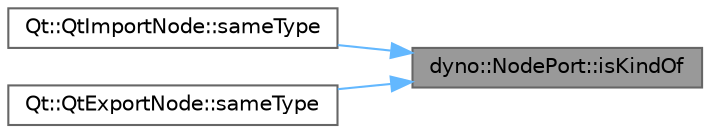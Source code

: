 digraph "dyno::NodePort::isKindOf"
{
 // LATEX_PDF_SIZE
  bgcolor="transparent";
  edge [fontname=Helvetica,fontsize=10,labelfontname=Helvetica,labelfontsize=10];
  node [fontname=Helvetica,fontsize=10,shape=box,height=0.2,width=0.4];
  rankdir="RL";
  Node1 [id="Node000001",label="dyno::NodePort::isKindOf",height=0.2,width=0.4,color="gray40", fillcolor="grey60", style="filled", fontcolor="black",tooltip=" "];
  Node1 -> Node2 [id="edge1_Node000001_Node000002",dir="back",color="steelblue1",style="solid",tooltip=" "];
  Node2 [id="Node000002",label="Qt::QtImportNode::sameType",height=0.2,width=0.4,color="grey40", fillcolor="white", style="filled",URL="$class_qt_1_1_qt_import_node.html#a45fc6d2333b49cbb912fc0f818a637a9",tooltip=" "];
  Node1 -> Node3 [id="edge2_Node000001_Node000003",dir="back",color="steelblue1",style="solid",tooltip=" "];
  Node3 [id="Node000003",label="Qt::QtExportNode::sameType",height=0.2,width=0.4,color="grey40", fillcolor="white", style="filled",URL="$class_qt_1_1_qt_export_node.html#affaacef5f1753fae39275c9d45555fe6",tooltip=" "];
}
